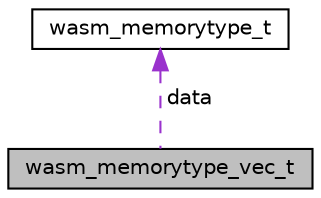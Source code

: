 digraph "wasm_memorytype_vec_t"
{
 // LATEX_PDF_SIZE
  edge [fontname="Helvetica",fontsize="10",labelfontname="Helvetica",labelfontsize="10"];
  node [fontname="Helvetica",fontsize="10",shape=record];
  Node1 [label="wasm_memorytype_vec_t",height=0.2,width=0.4,color="black", fillcolor="grey75", style="filled", fontcolor="black",tooltip="A list of wasm_memorytype_t values."];
  Node2 -> Node1 [dir="back",color="darkorchid3",fontsize="10",style="dashed",label=" data" ,fontname="Helvetica"];
  Node2 [label="wasm_memorytype_t",height=0.2,width=0.4,color="black", fillcolor="white", style="filled",URL="$structwasm__memorytype__t.html",tooltip="An opaque object representing the type of a memory."];
}

